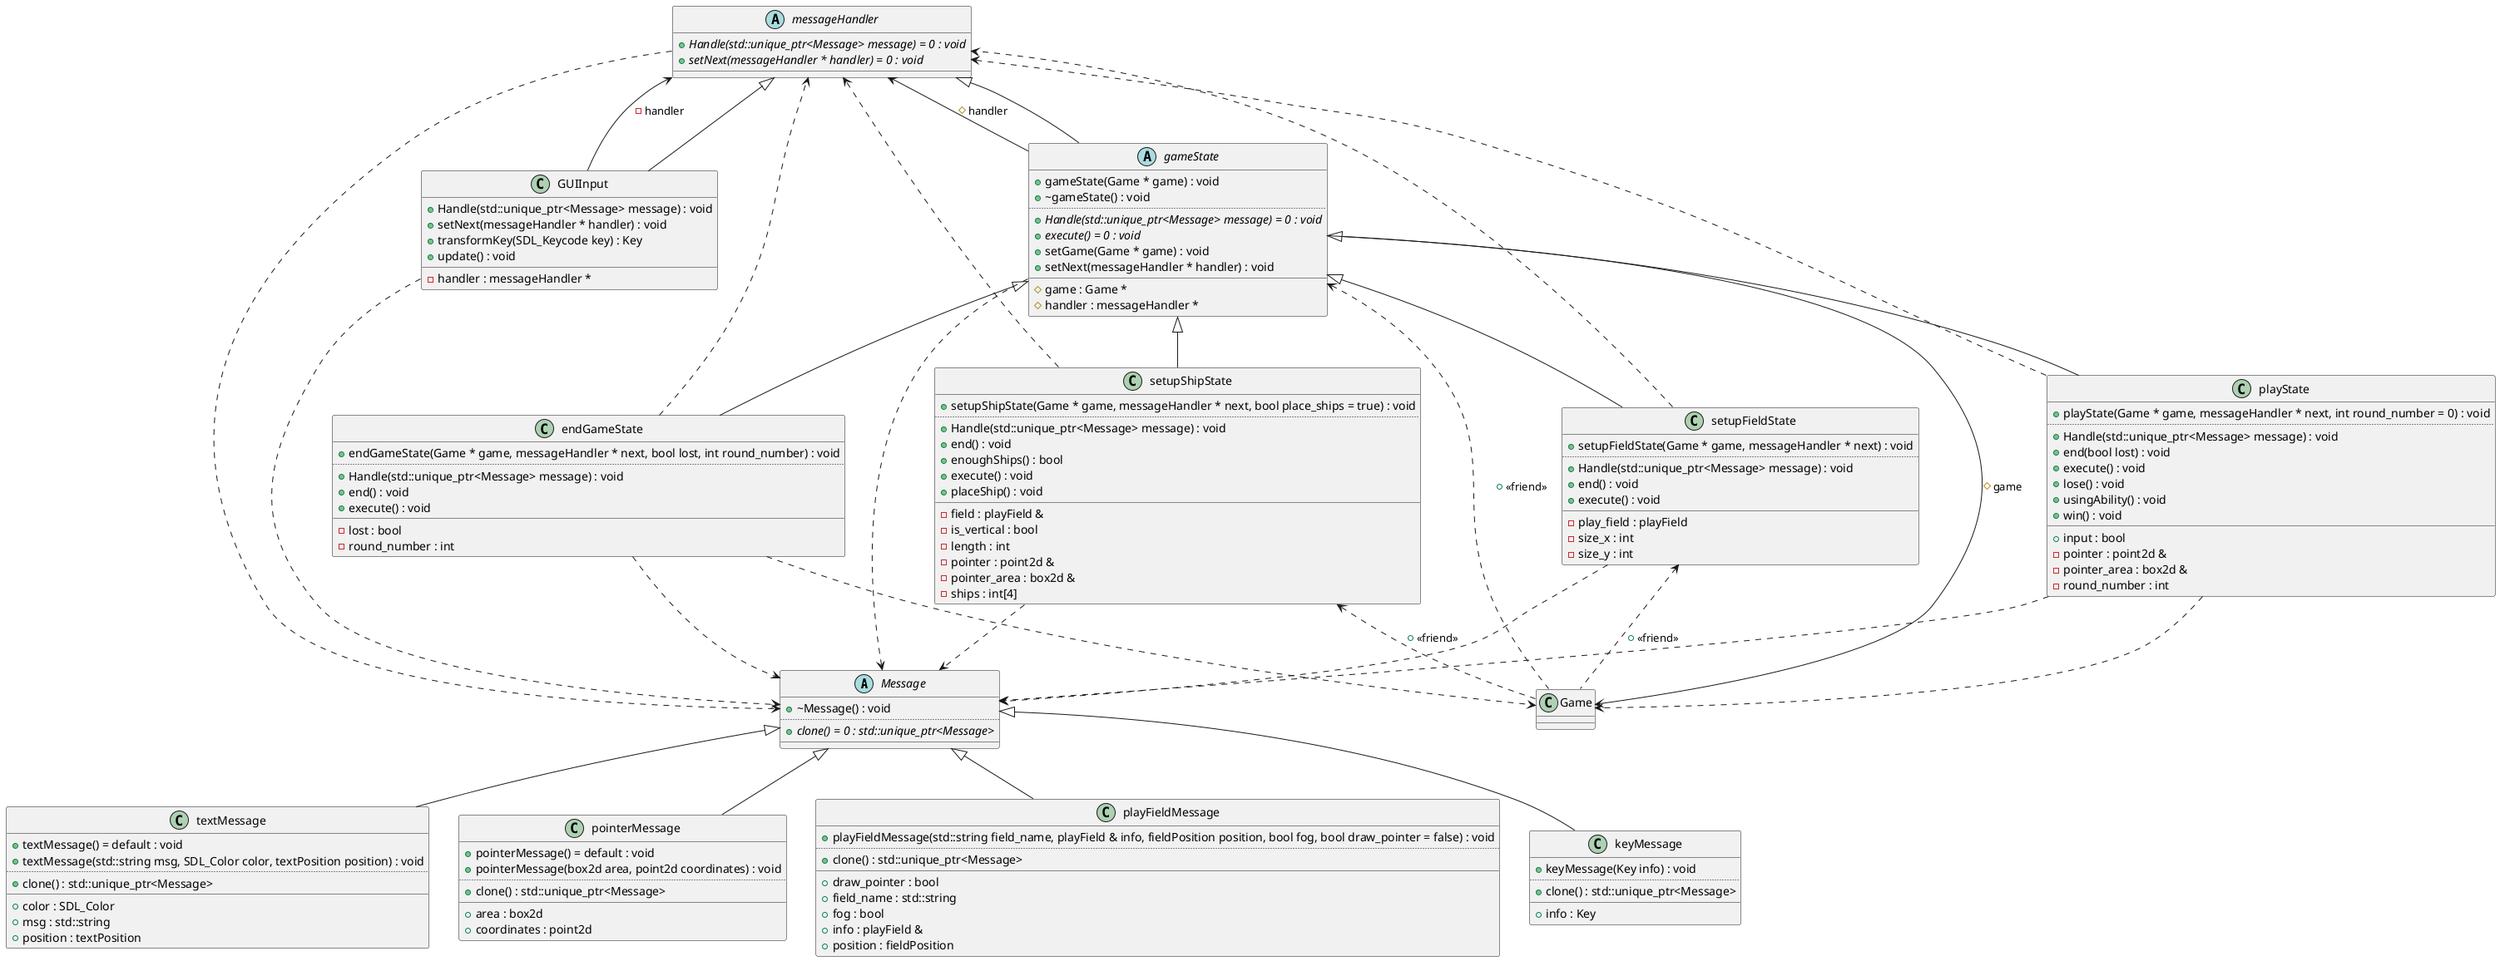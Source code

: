 @startuml
abstract "Message" as C_0014824791405600746196
abstract C_0014824791405600746196 {
+~Message() : void
..
{abstract} +clone() = 0 : std::unique_ptr<Message>
__
}
class "textMessage" as C_0009406025119082287104
class C_0009406025119082287104 {
+textMessage() = default : void
+textMessage(std::string msg, SDL_Color color, textPosition position) : void
..
+clone() : std::unique_ptr<Message>
__
+color : SDL_Color
+msg : std::string
+position : textPosition
}
abstract "messageHandler" as C_0002868671723931243272
abstract C_0002868671723931243272 {
{abstract} +Handle(std::unique_ptr<Message> message) = 0 : void
{abstract} +setNext(messageHandler * handler) = 0 : void
__
}
class "pointerMessage" as C_0001120067731908979986
class C_0001120067731908979986 {
+pointerMessage() = default : void
+pointerMessage(box2d area, point2d coordinates) : void
..
+clone() : std::unique_ptr<Message>
__
+area : box2d
+coordinates : point2d
}
class "playFieldMessage" as C_0014967218307194513248
class C_0014967218307194513248 {
+playFieldMessage(std::string field_name, playField & info, fieldPosition position, bool fog, bool draw_pointer = false) : void
..
+clone() : std::unique_ptr<Message>
__
+draw_pointer : bool
+field_name : std::string
+fog : bool
+info : playField &
+position : fieldPosition
}
class "keyMessage" as C_0005309857014136436063
class C_0005309857014136436063 {
+keyMessage(Key info) : void
..
+clone() : std::unique_ptr<Message>
__
+info : Key
}
abstract "gameState" as C_0016367574639074044496
abstract C_0016367574639074044496 {
+gameState(Game * game) : void
+~gameState() : void
..
{abstract} +Handle(std::unique_ptr<Message> message) = 0 : void
{abstract} +execute() = 0 : void
+setGame(Game * game) : void
+setNext(messageHandler * handler) : void
__
#game : Game *
#handler : messageHandler *
}
class "playState" as C_0006481857000056373223
class C_0006481857000056373223 {
+playState(Game * game, messageHandler * next, int round_number = 0) : void
..
+Handle(std::unique_ptr<Message> message) : void
+end(bool lost) : void
+execute() : void
+lose() : void
+usingAbility() : void
+win() : void
__
+input : bool
-pointer : point2d &
-pointer_area : box2d &
-round_number : int
}
class "Game" as C_0017470460303031448044
class C_0017470460303031448044 {
__
}
class "endGameState" as C_0004412720201669573347
class C_0004412720201669573347 {
+endGameState(Game * game, messageHandler * next, bool lost, int round_number) : void
..
+Handle(std::unique_ptr<Message> message) : void
+end() : void
+execute() : void
__
-lost : bool
-round_number : int
}
class "GUIInput" as C_0011262253915482236085
class C_0011262253915482236085 {
+Handle(std::unique_ptr<Message> message) : void
+setNext(messageHandler * handler) : void
+transformKey(SDL_Keycode key) : Key
+update() : void
__
-handler : messageHandler *
}
class "setupShipState" as C_0007711833425777125767
class C_0007711833425777125767 {
+setupShipState(Game * game, messageHandler * next, bool place_ships = true) : void
..
+Handle(std::unique_ptr<Message> message) : void
+end() : void
+enoughShips() : bool
+execute() : void
+placeShip() : void
__
-field : playField &
-is_vertical : bool
-length : int
-pointer : point2d &
-pointer_area : box2d &
-ships : int[4]
}
class "setupFieldState" as C_0000578552989571253838
class C_0000578552989571253838 {
+setupFieldState(Game * game, messageHandler * next) : void
..
+Handle(std::unique_ptr<Message> message) : void
+end() : void
+execute() : void
__
-play_field : playField
-size_x : int
-size_y : int
}
C_0014824791405600746196 <|-- C_0009406025119082287104

C_0002868671723931243272 ..> C_0014824791405600746196
C_0014824791405600746196 <|-- C_0001120067731908979986

C_0014824791405600746196 <|-- C_0014967218307194513248

C_0014824791405600746196 <|-- C_0005309857014136436063

C_0016367574639074044496 ..> C_0014824791405600746196
C_0016367574639074044496 --> C_0002868671723931243272 : #handler
C_0016367574639074044496 --> C_0017470460303031448044 : #game
C_0016367574639074044496 <.. C_0017470460303031448044 : +<<friend>>
C_0002868671723931243272 <|-- C_0016367574639074044496

C_0006481857000056373223 ..> C_0017470460303031448044
C_0006481857000056373223 ..> C_0002868671723931243272
C_0006481857000056373223 ..> C_0014824791405600746196
C_0016367574639074044496 <|-- C_0006481857000056373223

C_0004412720201669573347 ..> C_0017470460303031448044
C_0004412720201669573347 ..> C_0002868671723931243272
C_0004412720201669573347 ..> C_0014824791405600746196
C_0016367574639074044496 <|-- C_0004412720201669573347

C_0011262253915482236085 ..> C_0014824791405600746196
C_0011262253915482236085 --> C_0002868671723931243272 : -handler
C_0002868671723931243272 <|-- C_0011262253915482236085

C_0007711833425777125767 ..> C_0002868671723931243272
C_0007711833425777125767 ..> C_0014824791405600746196
C_0007711833425777125767 <.. C_0017470460303031448044 : +<<friend>>
C_0016367574639074044496 <|-- C_0007711833425777125767

C_0000578552989571253838 ..> C_0002868671723931243272
C_0000578552989571253838 ..> C_0014824791405600746196
C_0000578552989571253838 <.. C_0017470460303031448044 : +<<friend>>
C_0016367574639074044496 <|-- C_0000578552989571253838


'Generated with clang-uml, version 0.5.6
'LLVM version Ubuntu clang version 18.1.3 (1ubuntu1)
@enduml
